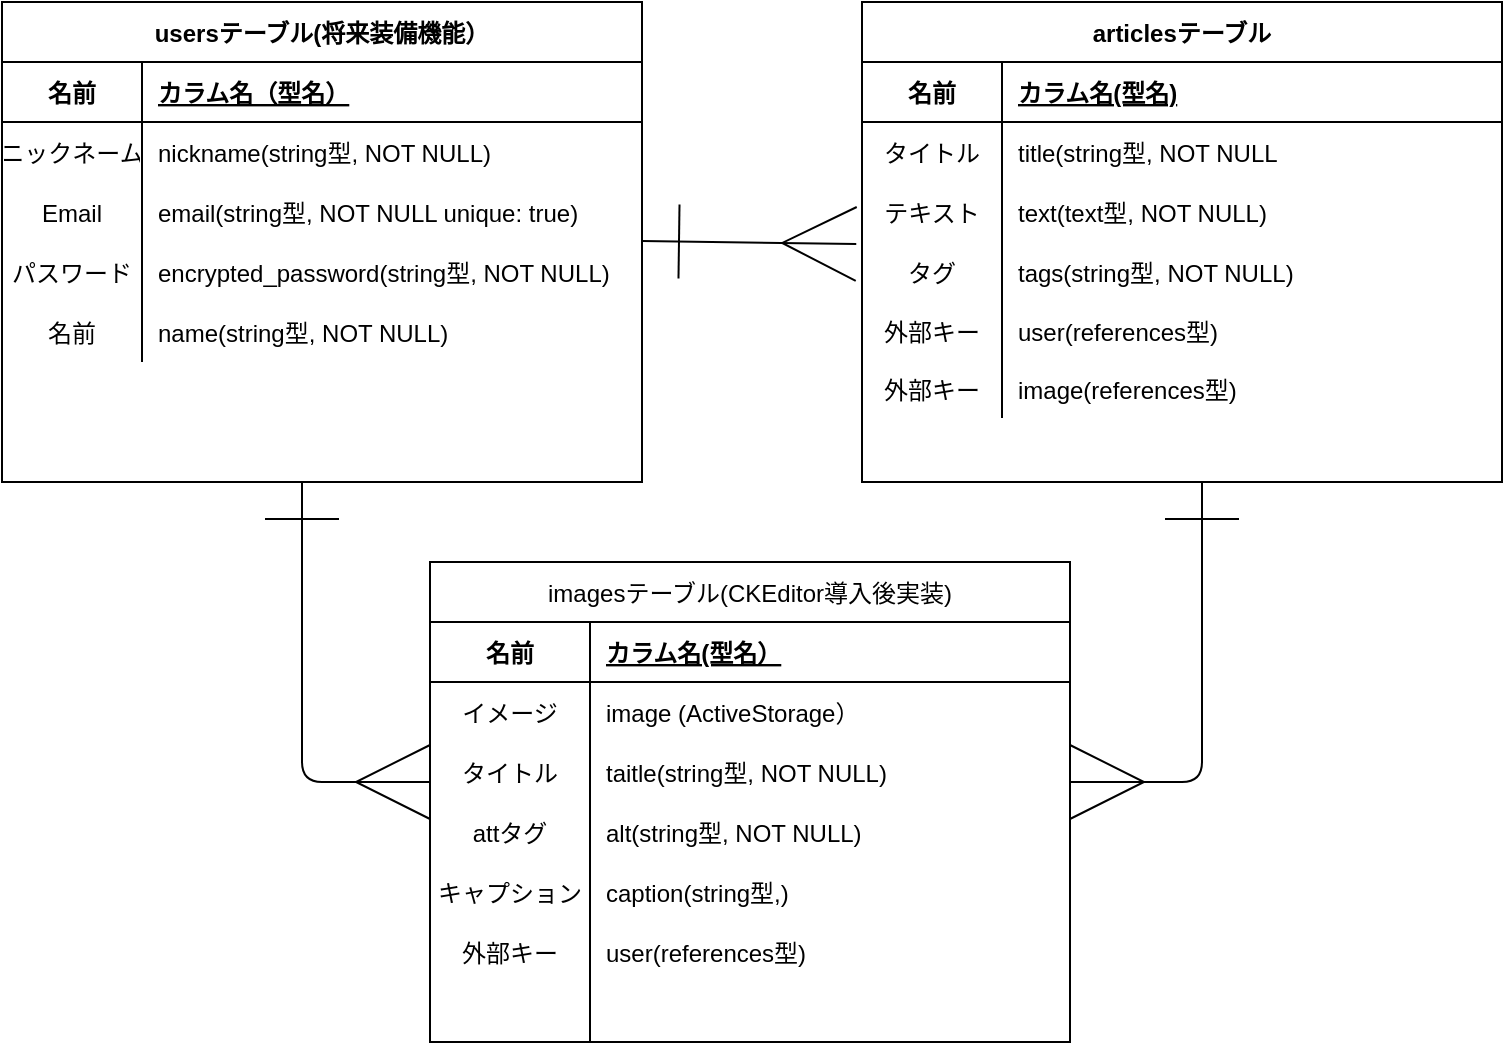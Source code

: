 <mxfile>
    <diagram id="xPYnLtzJ3hxiJZj9oYml" name="ページ1">
        <mxGraphModel dx="293" dy="740" grid="1" gridSize="10" guides="1" tooltips="1" connect="1" arrows="1" fold="1" page="1" pageScale="1" pageWidth="827" pageHeight="1169" math="0" shadow="0">
            <root>
                <mxCell id="0"/>
                <mxCell id="1" parent="0"/>
                <mxCell id="2" value="usersテーブル(将来装備機能）" style="shape=table;startSize=30;container=1;collapsible=1;childLayout=tableLayout;fixedRows=1;rowLines=0;fontStyle=1;align=center;resizeLast=1;" vertex="1" parent="1">
                    <mxGeometry x="40" y="10" width="320" height="240" as="geometry"/>
                </mxCell>
                <mxCell id="3" value="" style="shape=partialRectangle;collapsible=0;dropTarget=0;pointerEvents=0;fillColor=none;top=0;left=0;bottom=1;right=0;points=[[0,0.5],[1,0.5]];portConstraint=eastwest;" vertex="1" parent="2">
                    <mxGeometry y="30" width="320" height="30" as="geometry"/>
                </mxCell>
                <mxCell id="4" value="名前" style="shape=partialRectangle;connectable=0;fillColor=none;top=0;left=0;bottom=0;right=0;fontStyle=1;overflow=hidden;" vertex="1" parent="3">
                    <mxGeometry width="70" height="30" as="geometry"/>
                </mxCell>
                <mxCell id="5" value="カラム名（型名）" style="shape=partialRectangle;connectable=0;fillColor=none;top=0;left=0;bottom=0;right=0;align=left;spacingLeft=6;fontStyle=5;overflow=hidden;" vertex="1" parent="3">
                    <mxGeometry x="70" width="250" height="30" as="geometry"/>
                </mxCell>
                <mxCell id="6" value="" style="shape=partialRectangle;collapsible=0;dropTarget=0;pointerEvents=0;fillColor=none;top=0;left=0;bottom=0;right=0;points=[[0,0.5],[1,0.5]];portConstraint=eastwest;" vertex="1" parent="2">
                    <mxGeometry y="60" width="320" height="30" as="geometry"/>
                </mxCell>
                <mxCell id="7" value="ニックネーム" style="shape=partialRectangle;connectable=0;fillColor=none;top=0;left=0;bottom=0;right=0;editable=1;overflow=hidden;" vertex="1" parent="6">
                    <mxGeometry width="70" height="30" as="geometry"/>
                </mxCell>
                <mxCell id="8" value="nickname(string型, NOT NULL)" style="shape=partialRectangle;connectable=0;fillColor=none;top=0;left=0;bottom=0;right=0;align=left;spacingLeft=6;overflow=hidden;" vertex="1" parent="6">
                    <mxGeometry x="70" width="250" height="30" as="geometry"/>
                </mxCell>
                <mxCell id="9" value="" style="shape=partialRectangle;collapsible=0;dropTarget=0;pointerEvents=0;fillColor=none;top=0;left=0;bottom=0;right=0;points=[[0,0.5],[1,0.5]];portConstraint=eastwest;" vertex="1" parent="2">
                    <mxGeometry y="90" width="320" height="30" as="geometry"/>
                </mxCell>
                <mxCell id="10" value="Email" style="shape=partialRectangle;connectable=0;fillColor=none;top=0;left=0;bottom=0;right=0;editable=1;overflow=hidden;" vertex="1" parent="9">
                    <mxGeometry width="70" height="30" as="geometry"/>
                </mxCell>
                <mxCell id="11" value="email(string型, NOT NULL unique: true)" style="shape=partialRectangle;connectable=0;fillColor=none;top=0;left=0;bottom=0;right=0;align=left;spacingLeft=6;overflow=hidden;" vertex="1" parent="9">
                    <mxGeometry x="70" width="250" height="30" as="geometry"/>
                </mxCell>
                <mxCell id="12" value="" style="shape=partialRectangle;collapsible=0;dropTarget=0;pointerEvents=0;fillColor=none;top=0;left=0;bottom=0;right=0;points=[[0,0.5],[1,0.5]];portConstraint=eastwest;" vertex="1" parent="2">
                    <mxGeometry y="120" width="320" height="30" as="geometry"/>
                </mxCell>
                <mxCell id="13" value="パスワード" style="shape=partialRectangle;connectable=0;fillColor=none;top=0;left=0;bottom=0;right=0;editable=1;overflow=hidden;" vertex="1" parent="12">
                    <mxGeometry width="70" height="30" as="geometry"/>
                </mxCell>
                <mxCell id="14" value="encrypted_password(string型, NOT NULL)" style="shape=partialRectangle;connectable=0;fillColor=none;top=0;left=0;bottom=0;right=0;align=left;spacingLeft=6;overflow=hidden;" vertex="1" parent="12">
                    <mxGeometry x="70" width="250" height="30" as="geometry"/>
                </mxCell>
                <mxCell id="16" value="" style="shape=partialRectangle;collapsible=0;dropTarget=0;pointerEvents=0;fillColor=none;top=0;left=0;bottom=0;right=0;points=[[0,0.5],[1,0.5]];portConstraint=eastwest;" vertex="1" parent="2">
                    <mxGeometry y="150" width="320" height="30" as="geometry"/>
                </mxCell>
                <mxCell id="17" value="名前" style="shape=partialRectangle;connectable=0;fillColor=none;top=0;left=0;bottom=0;right=0;editable=1;overflow=hidden;" vertex="1" parent="16">
                    <mxGeometry width="70" height="30" as="geometry"/>
                </mxCell>
                <mxCell id="18" value="name(string型, NOT NULL)" style="shape=partialRectangle;connectable=0;fillColor=none;top=0;left=0;bottom=0;right=0;align=left;spacingLeft=6;overflow=hidden;" vertex="1" parent="16">
                    <mxGeometry x="70" width="250" height="30" as="geometry"/>
                </mxCell>
                <mxCell id="19" value="articlesテーブル" style="shape=table;startSize=30;container=1;collapsible=1;childLayout=tableLayout;fixedRows=1;rowLines=0;fontStyle=1;align=center;resizeLast=1;" vertex="1" parent="1">
                    <mxGeometry x="470" y="10" width="320" height="240" as="geometry"/>
                </mxCell>
                <mxCell id="20" value="" style="shape=partialRectangle;collapsible=0;dropTarget=0;pointerEvents=0;fillColor=none;top=0;left=0;bottom=1;right=0;points=[[0,0.5],[1,0.5]];portConstraint=eastwest;" vertex="1" parent="19">
                    <mxGeometry y="30" width="320" height="30" as="geometry"/>
                </mxCell>
                <mxCell id="21" value="名前" style="shape=partialRectangle;connectable=0;fillColor=none;top=0;left=0;bottom=0;right=0;fontStyle=1;overflow=hidden;" vertex="1" parent="20">
                    <mxGeometry width="70" height="30" as="geometry"/>
                </mxCell>
                <mxCell id="22" value="カラム名(型名)" style="shape=partialRectangle;connectable=0;fillColor=none;top=0;left=0;bottom=0;right=0;align=left;spacingLeft=6;fontStyle=5;overflow=hidden;" vertex="1" parent="20">
                    <mxGeometry x="70" width="250" height="30" as="geometry"/>
                </mxCell>
                <mxCell id="23" value="" style="shape=partialRectangle;collapsible=0;dropTarget=0;pointerEvents=0;fillColor=none;top=0;left=0;bottom=0;right=0;points=[[0,0.5],[1,0.5]];portConstraint=eastwest;" vertex="1" parent="19">
                    <mxGeometry y="60" width="320" height="30" as="geometry"/>
                </mxCell>
                <mxCell id="24" value="タイトル" style="shape=partialRectangle;connectable=0;fillColor=none;top=0;left=0;bottom=0;right=0;editable=1;overflow=hidden;" vertex="1" parent="23">
                    <mxGeometry width="70" height="30" as="geometry"/>
                </mxCell>
                <mxCell id="25" value="title(string型, NOT NULL" style="shape=partialRectangle;connectable=0;fillColor=none;top=0;left=0;bottom=0;right=0;align=left;spacingLeft=6;overflow=hidden;" vertex="1" parent="23">
                    <mxGeometry x="70" width="250" height="30" as="geometry"/>
                </mxCell>
                <mxCell id="26" value="" style="shape=partialRectangle;collapsible=0;dropTarget=0;pointerEvents=0;fillColor=none;top=0;left=0;bottom=0;right=0;points=[[0,0.5],[1,0.5]];portConstraint=eastwest;" vertex="1" parent="19">
                    <mxGeometry y="90" width="320" height="30" as="geometry"/>
                </mxCell>
                <mxCell id="27" value="テキスト" style="shape=partialRectangle;connectable=0;fillColor=none;top=0;left=0;bottom=0;right=0;editable=1;overflow=hidden;" vertex="1" parent="26">
                    <mxGeometry width="70" height="30" as="geometry"/>
                </mxCell>
                <mxCell id="28" value="text(text型, NOT NULL)" style="shape=partialRectangle;connectable=0;fillColor=none;top=0;left=0;bottom=0;right=0;align=left;spacingLeft=6;overflow=hidden;" vertex="1" parent="26">
                    <mxGeometry x="70" width="250" height="30" as="geometry"/>
                </mxCell>
                <mxCell id="29" value="" style="shape=partialRectangle;collapsible=0;dropTarget=0;pointerEvents=0;fillColor=none;top=0;left=0;bottom=0;right=0;points=[[0,0.5],[1,0.5]];portConstraint=eastwest;" vertex="1" parent="19">
                    <mxGeometry y="120" width="320" height="30" as="geometry"/>
                </mxCell>
                <mxCell id="30" value="タグ" style="shape=partialRectangle;connectable=0;fillColor=none;top=0;left=0;bottom=0;right=0;editable=1;overflow=hidden;" vertex="1" parent="29">
                    <mxGeometry width="70" height="30" as="geometry"/>
                </mxCell>
                <mxCell id="31" value="tags(string型, NOT NULL)" style="shape=partialRectangle;connectable=0;fillColor=none;top=0;left=0;bottom=0;right=0;align=left;spacingLeft=6;overflow=hidden;" vertex="1" parent="29">
                    <mxGeometry x="70" width="250" height="30" as="geometry"/>
                </mxCell>
                <mxCell id="52" value="" style="shape=partialRectangle;collapsible=0;dropTarget=0;pointerEvents=0;fillColor=none;top=0;left=0;bottom=0;right=0;points=[[0,0.5],[1,0.5]];portConstraint=eastwest;" vertex="1" parent="19">
                    <mxGeometry y="150" width="320" height="29" as="geometry"/>
                </mxCell>
                <mxCell id="53" value="外部キー" style="shape=partialRectangle;connectable=0;fillColor=none;top=0;left=0;bottom=0;right=0;editable=1;overflow=hidden;" vertex="1" parent="52">
                    <mxGeometry width="70" height="29" as="geometry"/>
                </mxCell>
                <mxCell id="54" value="user(references型)" style="shape=partialRectangle;connectable=0;fillColor=none;top=0;left=0;bottom=0;right=0;align=left;spacingLeft=6;overflow=hidden;" vertex="1" parent="52">
                    <mxGeometry x="70" width="250" height="29" as="geometry"/>
                </mxCell>
                <mxCell id="68" value="" style="shape=partialRectangle;collapsible=0;dropTarget=0;pointerEvents=0;fillColor=none;top=0;left=0;bottom=0;right=0;points=[[0,0.5],[1,0.5]];portConstraint=eastwest;" vertex="1" parent="19">
                    <mxGeometry y="179" width="320" height="29" as="geometry"/>
                </mxCell>
                <mxCell id="69" value="外部キー" style="shape=partialRectangle;connectable=0;fillColor=none;top=0;left=0;bottom=0;right=0;editable=1;overflow=hidden;" vertex="1" parent="68">
                    <mxGeometry width="70" height="29" as="geometry"/>
                </mxCell>
                <mxCell id="70" value="image(references型)" style="shape=partialRectangle;connectable=0;fillColor=none;top=0;left=0;bottom=0;right=0;align=left;spacingLeft=6;overflow=hidden;" vertex="1" parent="68">
                    <mxGeometry x="70" width="250" height="29" as="geometry"/>
                </mxCell>
                <mxCell id="36" value="imagesテーブル(CKEditor導入後実装)" style="shape=table;startSize=30;container=1;collapsible=1;childLayout=tableLayout;fixedRows=1;rowLines=0;fontStyle=0;align=center;resizeLast=1;" vertex="1" parent="1">
                    <mxGeometry x="254" y="290" width="320" height="240" as="geometry"/>
                </mxCell>
                <mxCell id="37" value="" style="shape=partialRectangle;collapsible=0;dropTarget=0;pointerEvents=0;fillColor=none;top=0;left=0;bottom=1;right=0;points=[[0,0.5],[1,0.5]];portConstraint=eastwest;" vertex="1" parent="36">
                    <mxGeometry y="30" width="320" height="30" as="geometry"/>
                </mxCell>
                <mxCell id="38" value="名前" style="shape=partialRectangle;connectable=0;fillColor=none;top=0;left=0;bottom=0;right=0;fontStyle=1;overflow=hidden;" vertex="1" parent="37">
                    <mxGeometry width="80" height="30" as="geometry"/>
                </mxCell>
                <mxCell id="39" value="カラム名(型名）" style="shape=partialRectangle;connectable=0;fillColor=none;top=0;left=0;bottom=0;right=0;align=left;spacingLeft=6;fontStyle=5;overflow=hidden;" vertex="1" parent="37">
                    <mxGeometry x="80" width="240" height="30" as="geometry"/>
                </mxCell>
                <mxCell id="40" value="" style="shape=partialRectangle;collapsible=0;dropTarget=0;pointerEvents=0;fillColor=none;top=0;left=0;bottom=0;right=0;points=[[0,0.5],[1,0.5]];portConstraint=eastwest;" vertex="1" parent="36">
                    <mxGeometry y="60" width="320" height="30" as="geometry"/>
                </mxCell>
                <mxCell id="41" value="イメージ" style="shape=partialRectangle;connectable=0;fillColor=none;top=0;left=0;bottom=0;right=0;editable=1;overflow=hidden;" vertex="1" parent="40">
                    <mxGeometry width="80" height="30" as="geometry"/>
                </mxCell>
                <mxCell id="42" value="image (ActiveStorage）" style="shape=partialRectangle;connectable=0;fillColor=none;top=0;left=0;bottom=0;right=0;align=left;spacingLeft=6;overflow=hidden;" vertex="1" parent="40">
                    <mxGeometry x="80" width="240" height="30" as="geometry"/>
                </mxCell>
                <mxCell id="43" value="" style="shape=partialRectangle;collapsible=0;dropTarget=0;pointerEvents=0;fillColor=none;top=0;left=0;bottom=0;right=0;points=[[0,0.5],[1,0.5]];portConstraint=eastwest;" vertex="1" parent="36">
                    <mxGeometry y="90" width="320" height="30" as="geometry"/>
                </mxCell>
                <mxCell id="44" value="タイトル" style="shape=partialRectangle;connectable=0;fillColor=none;top=0;left=0;bottom=0;right=0;editable=1;overflow=hidden;" vertex="1" parent="43">
                    <mxGeometry width="80" height="30" as="geometry"/>
                </mxCell>
                <mxCell id="45" value="taitle(string型, NOT NULL)" style="shape=partialRectangle;connectable=0;fillColor=none;top=0;left=0;bottom=0;right=0;align=left;spacingLeft=6;overflow=hidden;" vertex="1" parent="43">
                    <mxGeometry x="80" width="240" height="30" as="geometry"/>
                </mxCell>
                <mxCell id="46" value="" style="shape=partialRectangle;collapsible=0;dropTarget=0;pointerEvents=0;fillColor=none;top=0;left=0;bottom=0;right=0;points=[[0,0.5],[1,0.5]];portConstraint=eastwest;" vertex="1" parent="36">
                    <mxGeometry y="120" width="320" height="30" as="geometry"/>
                </mxCell>
                <mxCell id="47" value="attタグ" style="shape=partialRectangle;connectable=0;fillColor=none;top=0;left=0;bottom=0;right=0;editable=1;overflow=hidden;" vertex="1" parent="46">
                    <mxGeometry width="80" height="30" as="geometry"/>
                </mxCell>
                <mxCell id="48" value="alt(string型, NOT NULL)" style="shape=partialRectangle;connectable=0;fillColor=none;top=0;left=0;bottom=0;right=0;align=left;spacingLeft=6;overflow=hidden;" vertex="1" parent="46">
                    <mxGeometry x="80" width="240" height="30" as="geometry"/>
                </mxCell>
                <mxCell id="49" value="" style="shape=partialRectangle;collapsible=0;dropTarget=0;pointerEvents=0;fillColor=none;top=0;left=0;bottom=0;right=0;points=[[0,0.5],[1,0.5]];portConstraint=eastwest;" vertex="1" parent="36">
                    <mxGeometry y="150" width="320" height="30" as="geometry"/>
                </mxCell>
                <mxCell id="50" value="キャプション" style="shape=partialRectangle;connectable=0;fillColor=none;top=0;left=0;bottom=0;right=0;editable=1;overflow=hidden;" vertex="1" parent="49">
                    <mxGeometry width="80" height="30" as="geometry"/>
                </mxCell>
                <mxCell id="51" value="caption(string型,)" style="shape=partialRectangle;connectable=0;fillColor=none;top=0;left=0;bottom=0;right=0;align=left;spacingLeft=6;overflow=hidden;" vertex="1" parent="49">
                    <mxGeometry x="80" width="240" height="30" as="geometry"/>
                </mxCell>
                <mxCell id="55" value="" style="shape=partialRectangle;collapsible=0;dropTarget=0;pointerEvents=0;fillColor=none;top=0;left=0;bottom=0;right=0;points=[[0,0.5],[1,0.5]];portConstraint=eastwest;" vertex="1" parent="36">
                    <mxGeometry y="180" width="320" height="30" as="geometry"/>
                </mxCell>
                <mxCell id="56" value="外部キー" style="shape=partialRectangle;connectable=0;fillColor=none;top=0;left=0;bottom=0;right=0;editable=1;overflow=hidden;" vertex="1" parent="55">
                    <mxGeometry width="80" height="30" as="geometry"/>
                </mxCell>
                <mxCell id="57" value="user(references型)" style="shape=partialRectangle;connectable=0;fillColor=none;top=0;left=0;bottom=0;right=0;align=left;spacingLeft=6;overflow=hidden;" vertex="1" parent="55">
                    <mxGeometry x="80" width="240" height="30" as="geometry"/>
                </mxCell>
                <mxCell id="58" value="" style="shape=partialRectangle;collapsible=0;dropTarget=0;pointerEvents=0;fillColor=none;top=0;left=0;bottom=0;right=0;points=[[0,0.5],[1,0.5]];portConstraint=eastwest;" vertex="1" parent="36">
                    <mxGeometry y="210" width="320" height="30" as="geometry"/>
                </mxCell>
                <mxCell id="59" value="" style="shape=partialRectangle;connectable=0;fillColor=none;top=0;left=0;bottom=0;right=0;editable=1;overflow=hidden;" vertex="1" parent="58">
                    <mxGeometry width="80" height="30" as="geometry"/>
                </mxCell>
                <mxCell id="60" value="" style="shape=partialRectangle;connectable=0;fillColor=none;top=0;left=0;bottom=0;right=0;align=left;spacingLeft=6;overflow=hidden;" vertex="1" parent="58">
                    <mxGeometry x="80" width="240" height="30" as="geometry"/>
                </mxCell>
                <mxCell id="62" value="" style="edgeStyle=orthogonalEdgeStyle;fontSize=12;html=1;endArrow=ERone;endFill=0;startArrow=ERmany;startFill=0;jumpSize=6;targetPerimeterSpacing=0;endSize=35;startSize=35;" edge="1" parent="1" source="43">
                    <mxGeometry width="100" height="100" relative="1" as="geometry">
                        <mxPoint x="250" y="400" as="sourcePoint"/>
                        <mxPoint x="190" y="250" as="targetPoint"/>
                        <Array as="points">
                            <mxPoint x="190" y="400"/>
                        </Array>
                    </mxGeometry>
                </mxCell>
                <mxCell id="66" value="" style="edgeStyle=orthogonalEdgeStyle;fontSize=12;html=1;endArrow=ERone;endFill=0;startArrow=ERmany;startFill=0;jumpSize=6;targetPerimeterSpacing=0;endSize=35;startSize=35;" edge="1" parent="1" source="43">
                    <mxGeometry width="100" height="100" relative="1" as="geometry">
                        <mxPoint x="704" y="400" as="sourcePoint"/>
                        <mxPoint x="640" y="250" as="targetPoint"/>
                        <Array as="points">
                            <mxPoint x="640" y="400"/>
                        </Array>
                    </mxGeometry>
                </mxCell>
                <mxCell id="67" value="" style="fontSize=12;html=1;endArrow=ERone;endFill=0;startArrow=ERmany;startFill=0;jumpSize=6;targetPerimeterSpacing=0;endSize=35;startSize=35;exitX=-0.009;exitY=1.033;exitDx=0;exitDy=0;exitPerimeter=0;" edge="1" parent="1" source="26">
                    <mxGeometry width="100" height="100" relative="1" as="geometry">
                        <mxPoint x="440" y="129.5" as="sourcePoint"/>
                        <mxPoint x="360" y="129.5" as="targetPoint"/>
                    </mxGeometry>
                </mxCell>
            </root>
        </mxGraphModel>
    </diagram>
</mxfile>